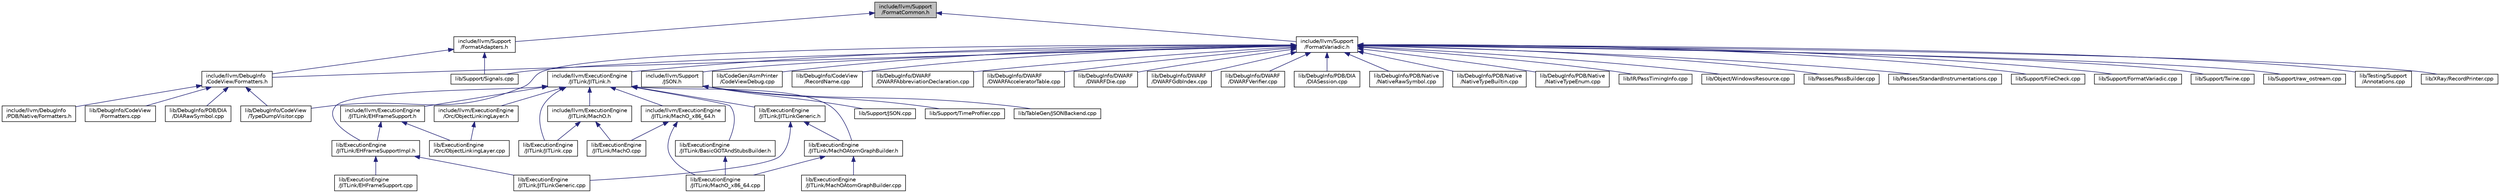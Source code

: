 digraph "include/llvm/Support/FormatCommon.h"
{
 // LATEX_PDF_SIZE
  bgcolor="transparent";
  edge [fontname="Helvetica",fontsize="10",labelfontname="Helvetica",labelfontsize="10"];
  node [fontname="Helvetica",fontsize="10",shape="box"];
  Node1 [label="include/llvm/Support\l/FormatCommon.h",height=0.2,width=0.4,color="black", fillcolor="grey75", style="filled", fontcolor="black",tooltip=" "];
  Node1 -> Node2 [dir="back",color="midnightblue",fontsize="10",style="solid",fontname="Helvetica"];
  Node2 [label="include/llvm/Support\l/FormatAdapters.h",height=0.2,width=0.4,color="black",URL="$FormatAdapters_8h.html",tooltip=" "];
  Node2 -> Node3 [dir="back",color="midnightblue",fontsize="10",style="solid",fontname="Helvetica"];
  Node3 [label="include/llvm/DebugInfo\l/CodeView/Formatters.h",height=0.2,width=0.4,color="black",URL="$CodeView_2Formatters_8h.html",tooltip=" "];
  Node3 -> Node4 [dir="back",color="midnightblue",fontsize="10",style="solid",fontname="Helvetica"];
  Node4 [label="include/llvm/DebugInfo\l/PDB/Native/Formatters.h",height=0.2,width=0.4,color="black",URL="$PDB_2Native_2Formatters_8h.html",tooltip=" "];
  Node3 -> Node5 [dir="back",color="midnightblue",fontsize="10",style="solid",fontname="Helvetica"];
  Node5 [label="lib/DebugInfo/CodeView\l/Formatters.cpp",height=0.2,width=0.4,color="black",URL="$Formatters_8cpp.html",tooltip=" "];
  Node3 -> Node6 [dir="back",color="midnightblue",fontsize="10",style="solid",fontname="Helvetica"];
  Node6 [label="lib/DebugInfo/CodeView\l/TypeDumpVisitor.cpp",height=0.2,width=0.4,color="black",URL="$TypeDumpVisitor_8cpp.html",tooltip=" "];
  Node3 -> Node7 [dir="back",color="midnightblue",fontsize="10",style="solid",fontname="Helvetica"];
  Node7 [label="lib/DebugInfo/PDB/DIA\l/DIARawSymbol.cpp",height=0.2,width=0.4,color="black",URL="$DIARawSymbol_8cpp.html",tooltip=" "];
  Node2 -> Node8 [dir="back",color="midnightblue",fontsize="10",style="solid",fontname="Helvetica"];
  Node8 [label="lib/Support/Signals.cpp",height=0.2,width=0.4,color="black",URL="$Signals_8cpp.html",tooltip=" "];
  Node1 -> Node9 [dir="back",color="midnightblue",fontsize="10",style="solid",fontname="Helvetica"];
  Node9 [label="include/llvm/Support\l/FormatVariadic.h",height=0.2,width=0.4,color="black",URL="$FormatVariadic_8h.html",tooltip=" "];
  Node9 -> Node3 [dir="back",color="midnightblue",fontsize="10",style="solid",fontname="Helvetica"];
  Node9 -> Node10 [dir="back",color="midnightblue",fontsize="10",style="solid",fontname="Helvetica"];
  Node10 [label="include/llvm/ExecutionEngine\l/JITLink/JITLink.h",height=0.2,width=0.4,color="black",URL="$JITLink_8h.html",tooltip=" "];
  Node10 -> Node11 [dir="back",color="midnightblue",fontsize="10",style="solid",fontname="Helvetica"];
  Node11 [label="include/llvm/ExecutionEngine\l/JITLink/EHFrameSupport.h",height=0.2,width=0.4,color="black",URL="$EHFrameSupport_8h.html",tooltip=" "];
  Node11 -> Node12 [dir="back",color="midnightblue",fontsize="10",style="solid",fontname="Helvetica"];
  Node12 [label="lib/ExecutionEngine\l/JITLink/EHFrameSupportImpl.h",height=0.2,width=0.4,color="black",URL="$EHFrameSupportImpl_8h.html",tooltip=" "];
  Node12 -> Node13 [dir="back",color="midnightblue",fontsize="10",style="solid",fontname="Helvetica"];
  Node13 [label="lib/ExecutionEngine\l/JITLink/EHFrameSupport.cpp",height=0.2,width=0.4,color="black",URL="$EHFrameSupport_8cpp.html",tooltip=" "];
  Node12 -> Node14 [dir="back",color="midnightblue",fontsize="10",style="solid",fontname="Helvetica"];
  Node14 [label="lib/ExecutionEngine\l/JITLink/JITLinkGeneric.cpp",height=0.2,width=0.4,color="black",URL="$JITLinkGeneric_8cpp.html",tooltip=" "];
  Node11 -> Node15 [dir="back",color="midnightblue",fontsize="10",style="solid",fontname="Helvetica"];
  Node15 [label="lib/ExecutionEngine\l/Orc/ObjectLinkingLayer.cpp",height=0.2,width=0.4,color="black",URL="$ObjectLinkingLayer_8cpp.html",tooltip=" "];
  Node10 -> Node16 [dir="back",color="midnightblue",fontsize="10",style="solid",fontname="Helvetica"];
  Node16 [label="include/llvm/ExecutionEngine\l/JITLink/MachO.h",height=0.2,width=0.4,color="black",URL="$ExecutionEngine_2JITLink_2MachO_8h.html",tooltip=" "];
  Node16 -> Node17 [dir="back",color="midnightblue",fontsize="10",style="solid",fontname="Helvetica"];
  Node17 [label="lib/ExecutionEngine\l/JITLink/JITLink.cpp",height=0.2,width=0.4,color="black",URL="$JITLink_8cpp.html",tooltip=" "];
  Node16 -> Node18 [dir="back",color="midnightblue",fontsize="10",style="solid",fontname="Helvetica"];
  Node18 [label="lib/ExecutionEngine\l/JITLink/MachO.cpp",height=0.2,width=0.4,color="black",URL="$MachO_8cpp.html",tooltip=" "];
  Node10 -> Node19 [dir="back",color="midnightblue",fontsize="10",style="solid",fontname="Helvetica"];
  Node19 [label="include/llvm/ExecutionEngine\l/JITLink/MachO_x86_64.h",height=0.2,width=0.4,color="black",URL="$MachO__x86__64_8h.html",tooltip=" "];
  Node19 -> Node18 [dir="back",color="midnightblue",fontsize="10",style="solid",fontname="Helvetica"];
  Node19 -> Node20 [dir="back",color="midnightblue",fontsize="10",style="solid",fontname="Helvetica"];
  Node20 [label="lib/ExecutionEngine\l/JITLink/MachO_x86_64.cpp",height=0.2,width=0.4,color="black",URL="$MachO__x86__64_8cpp.html",tooltip=" "];
  Node10 -> Node21 [dir="back",color="midnightblue",fontsize="10",style="solid",fontname="Helvetica"];
  Node21 [label="include/llvm/ExecutionEngine\l/Orc/ObjectLinkingLayer.h",height=0.2,width=0.4,color="black",URL="$ObjectLinkingLayer_8h.html",tooltip=" "];
  Node21 -> Node15 [dir="back",color="midnightblue",fontsize="10",style="solid",fontname="Helvetica"];
  Node10 -> Node22 [dir="back",color="midnightblue",fontsize="10",style="solid",fontname="Helvetica"];
  Node22 [label="lib/ExecutionEngine\l/JITLink/BasicGOTAndStubsBuilder.h",height=0.2,width=0.4,color="black",URL="$BasicGOTAndStubsBuilder_8h.html",tooltip=" "];
  Node22 -> Node20 [dir="back",color="midnightblue",fontsize="10",style="solid",fontname="Helvetica"];
  Node10 -> Node12 [dir="back",color="midnightblue",fontsize="10",style="solid",fontname="Helvetica"];
  Node10 -> Node17 [dir="back",color="midnightblue",fontsize="10",style="solid",fontname="Helvetica"];
  Node10 -> Node23 [dir="back",color="midnightblue",fontsize="10",style="solid",fontname="Helvetica"];
  Node23 [label="lib/ExecutionEngine\l/JITLink/JITLinkGeneric.h",height=0.2,width=0.4,color="black",URL="$JITLinkGeneric_8h.html",tooltip=" "];
  Node23 -> Node14 [dir="back",color="midnightblue",fontsize="10",style="solid",fontname="Helvetica"];
  Node23 -> Node24 [dir="back",color="midnightblue",fontsize="10",style="solid",fontname="Helvetica"];
  Node24 [label="lib/ExecutionEngine\l/JITLink/MachOAtomGraphBuilder.h",height=0.2,width=0.4,color="black",URL="$MachOAtomGraphBuilder_8h.html",tooltip=" "];
  Node24 -> Node25 [dir="back",color="midnightblue",fontsize="10",style="solid",fontname="Helvetica"];
  Node25 [label="lib/ExecutionEngine\l/JITLink/MachOAtomGraphBuilder.cpp",height=0.2,width=0.4,color="black",URL="$MachOAtomGraphBuilder_8cpp.html",tooltip=" "];
  Node24 -> Node20 [dir="back",color="midnightblue",fontsize="10",style="solid",fontname="Helvetica"];
  Node10 -> Node24 [dir="back",color="midnightblue",fontsize="10",style="solid",fontname="Helvetica"];
  Node9 -> Node26 [dir="back",color="midnightblue",fontsize="10",style="solid",fontname="Helvetica"];
  Node26 [label="include/llvm/Support\l/JSON.h",height=0.2,width=0.4,color="black",URL="$JSON_8h.html",tooltip="This file supports working with JSON data."];
  Node26 -> Node27 [dir="back",color="midnightblue",fontsize="10",style="solid",fontname="Helvetica"];
  Node27 [label="lib/Support/JSON.cpp",height=0.2,width=0.4,color="black",URL="$JSON_8cpp.html",tooltip=" "];
  Node26 -> Node28 [dir="back",color="midnightblue",fontsize="10",style="solid",fontname="Helvetica"];
  Node28 [label="lib/Support/TimeProfiler.cpp",height=0.2,width=0.4,color="black",URL="$TimeProfiler_8cpp.html",tooltip=" "];
  Node26 -> Node29 [dir="back",color="midnightblue",fontsize="10",style="solid",fontname="Helvetica"];
  Node29 [label="lib/TableGen/JSONBackend.cpp",height=0.2,width=0.4,color="black",URL="$JSONBackend_8cpp.html",tooltip=" "];
  Node9 -> Node30 [dir="back",color="midnightblue",fontsize="10",style="solid",fontname="Helvetica"];
  Node30 [label="lib/CodeGen/AsmPrinter\l/CodeViewDebug.cpp",height=0.2,width=0.4,color="black",URL="$CodeViewDebug_8cpp.html",tooltip=" "];
  Node9 -> Node31 [dir="back",color="midnightblue",fontsize="10",style="solid",fontname="Helvetica"];
  Node31 [label="lib/DebugInfo/CodeView\l/RecordName.cpp",height=0.2,width=0.4,color="black",URL="$RecordName_8cpp.html",tooltip=" "];
  Node9 -> Node6 [dir="back",color="midnightblue",fontsize="10",style="solid",fontname="Helvetica"];
  Node9 -> Node32 [dir="back",color="midnightblue",fontsize="10",style="solid",fontname="Helvetica"];
  Node32 [label="lib/DebugInfo/DWARF\l/DWARFAbbreviationDeclaration.cpp",height=0.2,width=0.4,color="black",URL="$DWARFAbbreviationDeclaration_8cpp.html",tooltip=" "];
  Node9 -> Node33 [dir="back",color="midnightblue",fontsize="10",style="solid",fontname="Helvetica"];
  Node33 [label="lib/DebugInfo/DWARF\l/DWARFAcceleratorTable.cpp",height=0.2,width=0.4,color="black",URL="$DWARFAcceleratorTable_8cpp.html",tooltip=" "];
  Node9 -> Node34 [dir="back",color="midnightblue",fontsize="10",style="solid",fontname="Helvetica"];
  Node34 [label="lib/DebugInfo/DWARF\l/DWARFDie.cpp",height=0.2,width=0.4,color="black",URL="$DWARFDie_8cpp.html",tooltip=" "];
  Node9 -> Node35 [dir="back",color="midnightblue",fontsize="10",style="solid",fontname="Helvetica"];
  Node35 [label="lib/DebugInfo/DWARF\l/DWARFGdbIndex.cpp",height=0.2,width=0.4,color="black",URL="$DWARFGdbIndex_8cpp.html",tooltip=" "];
  Node9 -> Node36 [dir="back",color="midnightblue",fontsize="10",style="solid",fontname="Helvetica"];
  Node36 [label="lib/DebugInfo/DWARF\l/DWARFVerifier.cpp",height=0.2,width=0.4,color="black",URL="$DWARFVerifier_8cpp.html",tooltip=" "];
  Node9 -> Node37 [dir="back",color="midnightblue",fontsize="10",style="solid",fontname="Helvetica"];
  Node37 [label="lib/DebugInfo/PDB/DIA\l/DIASession.cpp",height=0.2,width=0.4,color="black",URL="$DIASession_8cpp.html",tooltip=" "];
  Node9 -> Node38 [dir="back",color="midnightblue",fontsize="10",style="solid",fontname="Helvetica"];
  Node38 [label="lib/DebugInfo/PDB/Native\l/NativeRawSymbol.cpp",height=0.2,width=0.4,color="black",URL="$NativeRawSymbol_8cpp.html",tooltip=" "];
  Node9 -> Node39 [dir="back",color="midnightblue",fontsize="10",style="solid",fontname="Helvetica"];
  Node39 [label="lib/DebugInfo/PDB/Native\l/NativeTypeBuiltin.cpp",height=0.2,width=0.4,color="black",URL="$NativeTypeBuiltin_8cpp.html",tooltip=" "];
  Node9 -> Node40 [dir="back",color="midnightblue",fontsize="10",style="solid",fontname="Helvetica"];
  Node40 [label="lib/DebugInfo/PDB/Native\l/NativeTypeEnum.cpp",height=0.2,width=0.4,color="black",URL="$NativeTypeEnum_8cpp.html",tooltip=" "];
  Node9 -> Node41 [dir="back",color="midnightblue",fontsize="10",style="solid",fontname="Helvetica"];
  Node41 [label="lib/IR/PassTimingInfo.cpp",height=0.2,width=0.4,color="black",URL="$PassTimingInfo_8cpp.html",tooltip=" "];
  Node9 -> Node42 [dir="back",color="midnightblue",fontsize="10",style="solid",fontname="Helvetica"];
  Node42 [label="lib/Object/WindowsResource.cpp",height=0.2,width=0.4,color="black",URL="$WindowsResource_8cpp.html",tooltip=" "];
  Node9 -> Node43 [dir="back",color="midnightblue",fontsize="10",style="solid",fontname="Helvetica"];
  Node43 [label="lib/Passes/PassBuilder.cpp",height=0.2,width=0.4,color="black",URL="$PassBuilder_8cpp.html",tooltip="This file provides the implementation of the PassBuilder based on our static pass registry as well as..."];
  Node9 -> Node44 [dir="back",color="midnightblue",fontsize="10",style="solid",fontname="Helvetica"];
  Node44 [label="lib/Passes/StandardInstrumentations.cpp",height=0.2,width=0.4,color="black",URL="$StandardInstrumentations_8cpp.html",tooltip="This file defines IR-printing pass instrumentation callbacks as well as StandardInstrumentations clas..."];
  Node9 -> Node45 [dir="back",color="midnightblue",fontsize="10",style="solid",fontname="Helvetica"];
  Node45 [label="lib/Support/FileCheck.cpp",height=0.2,width=0.4,color="black",URL="$FileCheck_8cpp.html",tooltip=" "];
  Node9 -> Node46 [dir="back",color="midnightblue",fontsize="10",style="solid",fontname="Helvetica"];
  Node46 [label="lib/Support/FormatVariadic.cpp",height=0.2,width=0.4,color="black",URL="$FormatVariadic_8cpp.html",tooltip=" "];
  Node9 -> Node8 [dir="back",color="midnightblue",fontsize="10",style="solid",fontname="Helvetica"];
  Node9 -> Node47 [dir="back",color="midnightblue",fontsize="10",style="solid",fontname="Helvetica"];
  Node47 [label="lib/Support/Twine.cpp",height=0.2,width=0.4,color="black",URL="$Twine_8cpp.html",tooltip=" "];
  Node9 -> Node48 [dir="back",color="midnightblue",fontsize="10",style="solid",fontname="Helvetica"];
  Node48 [label="lib/Support/raw_ostream.cpp",height=0.2,width=0.4,color="black",URL="$raw__ostream_8cpp.html",tooltip=" "];
  Node9 -> Node49 [dir="back",color="midnightblue",fontsize="10",style="solid",fontname="Helvetica"];
  Node49 [label="lib/Testing/Support\l/Annotations.cpp",height=0.2,width=0.4,color="black",URL="$Annotations_8cpp.html",tooltip=" "];
  Node9 -> Node50 [dir="back",color="midnightblue",fontsize="10",style="solid",fontname="Helvetica"];
  Node50 [label="lib/XRay/RecordPrinter.cpp",height=0.2,width=0.4,color="black",URL="$RecordPrinter_8cpp.html",tooltip=" "];
}
